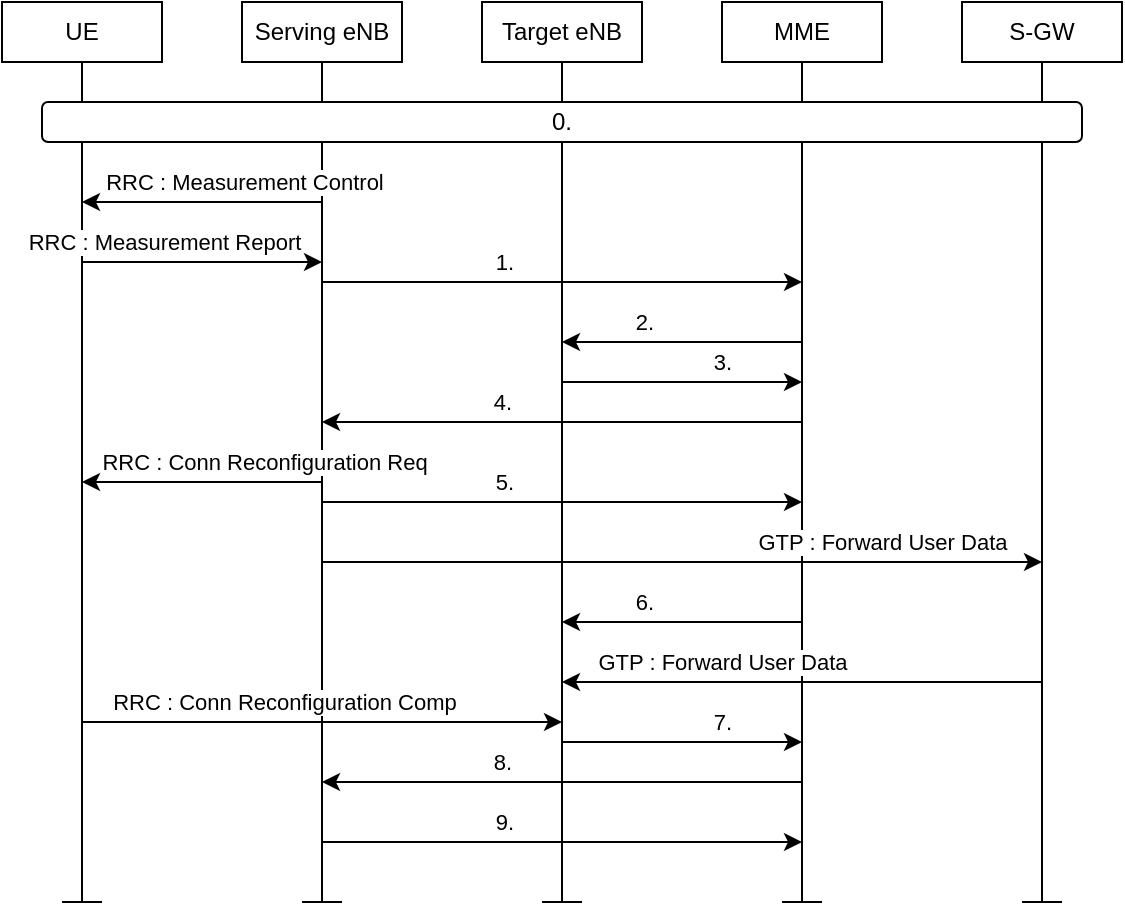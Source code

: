 <mxfile version="20.8.10" type="github">
  <diagram id="qI1SwtNDhEqQvzxFONNQ" name="Page-1">
    <mxGraphModel dx="1518" dy="694" grid="1" gridSize="10" guides="1" tooltips="1" connect="1" arrows="1" fold="1" page="1" pageScale="1" pageWidth="850" pageHeight="1100" math="0" shadow="0">
      <root>
        <mxCell id="0" />
        <mxCell id="1" parent="0" />
        <mxCell id="N7r6OoZIlO45Jlk_rMjN-1" value="" style="endArrow=none;html=1;rounded=0;" parent="1" edge="1">
          <mxGeometry width="50" height="50" relative="1" as="geometry">
            <mxPoint x="80" y="500" as="sourcePoint" />
            <mxPoint x="80" y="80" as="targetPoint" />
          </mxGeometry>
        </mxCell>
        <mxCell id="N7r6OoZIlO45Jlk_rMjN-2" value="" style="endArrow=none;html=1;rounded=0;" parent="1" edge="1">
          <mxGeometry width="50" height="50" relative="1" as="geometry">
            <mxPoint x="200" y="500" as="sourcePoint" />
            <mxPoint x="200" y="80" as="targetPoint" />
          </mxGeometry>
        </mxCell>
        <mxCell id="N7r6OoZIlO45Jlk_rMjN-3" value="" style="endArrow=none;html=1;rounded=0;" parent="1" target="N7r6OoZIlO45Jlk_rMjN-6" edge="1">
          <mxGeometry width="50" height="50" relative="1" as="geometry">
            <mxPoint x="560" y="500" as="sourcePoint" />
            <mxPoint x="560" y="80" as="targetPoint" />
          </mxGeometry>
        </mxCell>
        <mxCell id="N7r6OoZIlO45Jlk_rMjN-4" value="" style="endArrow=none;html=1;rounded=0;" parent="1" edge="1">
          <mxGeometry width="50" height="50" relative="1" as="geometry">
            <mxPoint x="440" y="500" as="sourcePoint" />
            <mxPoint x="440" y="80" as="targetPoint" />
          </mxGeometry>
        </mxCell>
        <mxCell id="N7r6OoZIlO45Jlk_rMjN-5" value="" style="endArrow=none;html=1;rounded=0;" parent="1" edge="1">
          <mxGeometry width="50" height="50" relative="1" as="geometry">
            <mxPoint x="320" y="500" as="sourcePoint" />
            <mxPoint x="320" y="80" as="targetPoint" />
          </mxGeometry>
        </mxCell>
        <mxCell id="N7r6OoZIlO45Jlk_rMjN-6" value="S-GW" style="rounded=0;whiteSpace=wrap;html=1;" parent="1" vertex="1">
          <mxGeometry x="520" y="50" width="80" height="30" as="geometry" />
        </mxCell>
        <mxCell id="N7r6OoZIlO45Jlk_rMjN-7" value="MME" style="rounded=0;whiteSpace=wrap;html=1;" parent="1" vertex="1">
          <mxGeometry x="400" y="50" width="80" height="30" as="geometry" />
        </mxCell>
        <mxCell id="N7r6OoZIlO45Jlk_rMjN-8" value="Target eNB" style="rounded=0;whiteSpace=wrap;html=1;" parent="1" vertex="1">
          <mxGeometry x="280" y="50" width="80" height="30" as="geometry" />
        </mxCell>
        <mxCell id="N7r6OoZIlO45Jlk_rMjN-9" value="Serving eNB" style="rounded=0;whiteSpace=wrap;html=1;" parent="1" vertex="1">
          <mxGeometry x="160" y="50" width="80" height="30" as="geometry" />
        </mxCell>
        <mxCell id="N7r6OoZIlO45Jlk_rMjN-10" value="UE" style="rounded=0;whiteSpace=wrap;html=1;" parent="1" vertex="1">
          <mxGeometry x="40" y="50" width="80" height="30" as="geometry" />
        </mxCell>
        <mxCell id="acflgrxS-pSdZ2QPLNCd-1" value="0." style="rounded=1;whiteSpace=wrap;html=1;" parent="1" vertex="1">
          <mxGeometry x="60" y="100" width="520" height="20" as="geometry" />
        </mxCell>
        <mxCell id="acflgrxS-pSdZ2QPLNCd-2" value="" style="endArrow=classic;html=1;rounded=0;" parent="1" edge="1">
          <mxGeometry width="50" height="50" relative="1" as="geometry">
            <mxPoint x="200" y="150" as="sourcePoint" />
            <mxPoint x="80" y="150" as="targetPoint" />
          </mxGeometry>
        </mxCell>
        <mxCell id="acflgrxS-pSdZ2QPLNCd-4" value="RRC : Measurement Control" style="edgeLabel;html=1;align=center;verticalAlign=middle;resizable=0;points=[];" parent="acflgrxS-pSdZ2QPLNCd-2" vertex="1" connectable="0">
          <mxGeometry x="0.343" y="-1" relative="1" as="geometry">
            <mxPoint x="41" y="-9" as="offset" />
          </mxGeometry>
        </mxCell>
        <mxCell id="acflgrxS-pSdZ2QPLNCd-5" value="" style="endArrow=classic;html=1;rounded=0;" parent="1" edge="1">
          <mxGeometry width="50" height="50" relative="1" as="geometry">
            <mxPoint x="80" y="180" as="sourcePoint" />
            <mxPoint x="200" y="180" as="targetPoint" />
          </mxGeometry>
        </mxCell>
        <mxCell id="acflgrxS-pSdZ2QPLNCd-6" value="RRC : Measurement Report" style="edgeLabel;html=1;align=center;verticalAlign=middle;resizable=0;points=[];" parent="acflgrxS-pSdZ2QPLNCd-5" vertex="1" connectable="0">
          <mxGeometry x="0.362" y="-1" relative="1" as="geometry">
            <mxPoint x="-41" y="-11" as="offset" />
          </mxGeometry>
        </mxCell>
        <mxCell id="acflgrxS-pSdZ2QPLNCd-8" value="" style="endArrow=classic;html=1;rounded=0;" parent="1" edge="1">
          <mxGeometry width="50" height="50" relative="1" as="geometry">
            <mxPoint x="200" y="190" as="sourcePoint" />
            <mxPoint x="440" y="190" as="targetPoint" />
          </mxGeometry>
        </mxCell>
        <mxCell id="acflgrxS-pSdZ2QPLNCd-9" value="1." style="edgeLabel;html=1;align=center;verticalAlign=middle;resizable=0;points=[];" parent="acflgrxS-pSdZ2QPLNCd-8" vertex="1" connectable="0">
          <mxGeometry x="0.362" y="-1" relative="1" as="geometry">
            <mxPoint x="-73" y="-11" as="offset" />
          </mxGeometry>
        </mxCell>
        <mxCell id="acflgrxS-pSdZ2QPLNCd-10" value="" style="endArrow=classic;html=1;rounded=0;" parent="1" edge="1">
          <mxGeometry width="50" height="50" relative="1" as="geometry">
            <mxPoint x="440" y="220" as="sourcePoint" />
            <mxPoint x="320" y="220" as="targetPoint" />
          </mxGeometry>
        </mxCell>
        <mxCell id="acflgrxS-pSdZ2QPLNCd-11" value="2." style="edgeLabel;html=1;align=center;verticalAlign=middle;resizable=0;points=[];" parent="acflgrxS-pSdZ2QPLNCd-10" vertex="1" connectable="0">
          <mxGeometry x="0.343" y="-1" relative="1" as="geometry">
            <mxPoint x="1" y="-9" as="offset" />
          </mxGeometry>
        </mxCell>
        <mxCell id="acflgrxS-pSdZ2QPLNCd-13" value="" style="endArrow=classic;html=1;rounded=0;" parent="1" edge="1">
          <mxGeometry width="50" height="50" relative="1" as="geometry">
            <mxPoint x="440" y="260" as="sourcePoint" />
            <mxPoint x="200" y="260" as="targetPoint" />
          </mxGeometry>
        </mxCell>
        <mxCell id="acflgrxS-pSdZ2QPLNCd-14" value="4." style="edgeLabel;html=1;align=center;verticalAlign=middle;resizable=0;points=[];" parent="acflgrxS-pSdZ2QPLNCd-13" vertex="1" connectable="0">
          <mxGeometry x="0.343" y="-1" relative="1" as="geometry">
            <mxPoint x="11" y="-9" as="offset" />
          </mxGeometry>
        </mxCell>
        <mxCell id="acflgrxS-pSdZ2QPLNCd-15" value="" style="endArrow=none;html=1;rounded=0;" parent="1" edge="1">
          <mxGeometry width="50" height="50" relative="1" as="geometry">
            <mxPoint x="70" y="500" as="sourcePoint" />
            <mxPoint x="90" y="500" as="targetPoint" />
          </mxGeometry>
        </mxCell>
        <mxCell id="acflgrxS-pSdZ2QPLNCd-16" value="" style="endArrow=none;html=1;rounded=0;" parent="1" edge="1">
          <mxGeometry width="50" height="50" relative="1" as="geometry">
            <mxPoint x="190" y="500" as="sourcePoint" />
            <mxPoint x="210" y="500" as="targetPoint" />
          </mxGeometry>
        </mxCell>
        <mxCell id="acflgrxS-pSdZ2QPLNCd-17" value="" style="endArrow=none;html=1;rounded=0;" parent="1" edge="1">
          <mxGeometry width="50" height="50" relative="1" as="geometry">
            <mxPoint x="310" y="500" as="sourcePoint" />
            <mxPoint x="330" y="500" as="targetPoint" />
          </mxGeometry>
        </mxCell>
        <mxCell id="acflgrxS-pSdZ2QPLNCd-18" value="" style="endArrow=none;html=1;rounded=0;" parent="1" edge="1">
          <mxGeometry width="50" height="50" relative="1" as="geometry">
            <mxPoint x="430" y="500" as="sourcePoint" />
            <mxPoint x="450" y="500" as="targetPoint" />
          </mxGeometry>
        </mxCell>
        <mxCell id="acflgrxS-pSdZ2QPLNCd-19" value="" style="endArrow=none;html=1;rounded=0;" parent="1" edge="1">
          <mxGeometry width="50" height="50" relative="1" as="geometry">
            <mxPoint x="550" y="500" as="sourcePoint" />
            <mxPoint x="570" y="500" as="targetPoint" />
          </mxGeometry>
        </mxCell>
        <mxCell id="W25mie33cyMwXE6nVSiB-1" value="" style="endArrow=classic;html=1;rounded=0;" edge="1" parent="1">
          <mxGeometry width="50" height="50" relative="1" as="geometry">
            <mxPoint x="320" y="240" as="sourcePoint" />
            <mxPoint x="440" y="240" as="targetPoint" />
          </mxGeometry>
        </mxCell>
        <mxCell id="W25mie33cyMwXE6nVSiB-2" value="3." style="edgeLabel;html=1;align=center;verticalAlign=middle;resizable=0;points=[];" vertex="1" connectable="0" parent="W25mie33cyMwXE6nVSiB-1">
          <mxGeometry x="0.362" y="-1" relative="1" as="geometry">
            <mxPoint x="-2" y="-11" as="offset" />
          </mxGeometry>
        </mxCell>
        <mxCell id="W25mie33cyMwXE6nVSiB-3" value="" style="endArrow=classic;html=1;rounded=0;" edge="1" parent="1">
          <mxGeometry width="50" height="50" relative="1" as="geometry">
            <mxPoint x="200" y="290" as="sourcePoint" />
            <mxPoint x="80" y="290" as="targetPoint" />
          </mxGeometry>
        </mxCell>
        <mxCell id="W25mie33cyMwXE6nVSiB-4" value="RRC : Conn Reconfiguration Req" style="edgeLabel;html=1;align=center;verticalAlign=middle;resizable=0;points=[];" vertex="1" connectable="0" parent="W25mie33cyMwXE6nVSiB-3">
          <mxGeometry x="0.343" y="-1" relative="1" as="geometry">
            <mxPoint x="51" y="-9" as="offset" />
          </mxGeometry>
        </mxCell>
        <mxCell id="W25mie33cyMwXE6nVSiB-5" value="" style="endArrow=classic;html=1;rounded=0;" edge="1" parent="1">
          <mxGeometry width="50" height="50" relative="1" as="geometry">
            <mxPoint x="200" y="330" as="sourcePoint" />
            <mxPoint x="560" y="330" as="targetPoint" />
          </mxGeometry>
        </mxCell>
        <mxCell id="W25mie33cyMwXE6nVSiB-6" value="GTP : Forward User Data" style="edgeLabel;html=1;align=center;verticalAlign=middle;resizable=0;points=[];" vertex="1" connectable="0" parent="W25mie33cyMwXE6nVSiB-5">
          <mxGeometry x="0.362" y="-1" relative="1" as="geometry">
            <mxPoint x="35" y="-11" as="offset" />
          </mxGeometry>
        </mxCell>
        <mxCell id="W25mie33cyMwXE6nVSiB-7" value="" style="endArrow=classic;html=1;rounded=0;" edge="1" parent="1">
          <mxGeometry width="50" height="50" relative="1" as="geometry">
            <mxPoint x="440" y="360" as="sourcePoint" />
            <mxPoint x="320" y="360" as="targetPoint" />
          </mxGeometry>
        </mxCell>
        <mxCell id="W25mie33cyMwXE6nVSiB-8" value="6." style="edgeLabel;html=1;align=center;verticalAlign=middle;resizable=0;points=[];" vertex="1" connectable="0" parent="W25mie33cyMwXE6nVSiB-7">
          <mxGeometry x="0.343" y="-1" relative="1" as="geometry">
            <mxPoint x="1" y="-9" as="offset" />
          </mxGeometry>
        </mxCell>
        <mxCell id="W25mie33cyMwXE6nVSiB-9" value="" style="endArrow=classic;html=1;rounded=0;" edge="1" parent="1">
          <mxGeometry width="50" height="50" relative="1" as="geometry">
            <mxPoint x="320" y="420" as="sourcePoint" />
            <mxPoint x="440" y="420" as="targetPoint" />
          </mxGeometry>
        </mxCell>
        <mxCell id="W25mie33cyMwXE6nVSiB-10" value="7." style="edgeLabel;html=1;align=center;verticalAlign=middle;resizable=0;points=[];" vertex="1" connectable="0" parent="W25mie33cyMwXE6nVSiB-9">
          <mxGeometry x="0.362" y="-1" relative="1" as="geometry">
            <mxPoint x="-2" y="-11" as="offset" />
          </mxGeometry>
        </mxCell>
        <mxCell id="W25mie33cyMwXE6nVSiB-11" value="" style="endArrow=classic;html=1;rounded=0;" edge="1" parent="1">
          <mxGeometry width="50" height="50" relative="1" as="geometry">
            <mxPoint x="440" y="440" as="sourcePoint" />
            <mxPoint x="200" y="440" as="targetPoint" />
          </mxGeometry>
        </mxCell>
        <mxCell id="W25mie33cyMwXE6nVSiB-12" value="8." style="edgeLabel;html=1;align=center;verticalAlign=middle;resizable=0;points=[];" vertex="1" connectable="0" parent="W25mie33cyMwXE6nVSiB-11">
          <mxGeometry x="0.343" y="-1" relative="1" as="geometry">
            <mxPoint x="11" y="-9" as="offset" />
          </mxGeometry>
        </mxCell>
        <mxCell id="W25mie33cyMwXE6nVSiB-13" value="" style="endArrow=classic;html=1;rounded=0;" edge="1" parent="1">
          <mxGeometry width="50" height="50" relative="1" as="geometry">
            <mxPoint x="200" y="470" as="sourcePoint" />
            <mxPoint x="440" y="470" as="targetPoint" />
          </mxGeometry>
        </mxCell>
        <mxCell id="W25mie33cyMwXE6nVSiB-14" value="9." style="edgeLabel;html=1;align=center;verticalAlign=middle;resizable=0;points=[];" vertex="1" connectable="0" parent="W25mie33cyMwXE6nVSiB-13">
          <mxGeometry x="0.362" y="-1" relative="1" as="geometry">
            <mxPoint x="-73" y="-11" as="offset" />
          </mxGeometry>
        </mxCell>
        <mxCell id="W25mie33cyMwXE6nVSiB-15" value="" style="endArrow=classic;html=1;rounded=0;" edge="1" parent="1">
          <mxGeometry width="50" height="50" relative="1" as="geometry">
            <mxPoint x="200" y="300.0" as="sourcePoint" />
            <mxPoint x="440" y="300.0" as="targetPoint" />
          </mxGeometry>
        </mxCell>
        <mxCell id="W25mie33cyMwXE6nVSiB-16" value="5." style="edgeLabel;html=1;align=center;verticalAlign=middle;resizable=0;points=[];" vertex="1" connectable="0" parent="W25mie33cyMwXE6nVSiB-15">
          <mxGeometry x="0.362" y="-1" relative="1" as="geometry">
            <mxPoint x="-73" y="-11" as="offset" />
          </mxGeometry>
        </mxCell>
        <mxCell id="W25mie33cyMwXE6nVSiB-17" value="" style="endArrow=classic;html=1;rounded=0;" edge="1" parent="1">
          <mxGeometry width="50" height="50" relative="1" as="geometry">
            <mxPoint x="560" y="390.0" as="sourcePoint" />
            <mxPoint x="320" y="390.0" as="targetPoint" />
          </mxGeometry>
        </mxCell>
        <mxCell id="W25mie33cyMwXE6nVSiB-18" value="GTP : Forward User Data" style="edgeLabel;html=1;align=center;verticalAlign=middle;resizable=0;points=[];" vertex="1" connectable="0" parent="W25mie33cyMwXE6nVSiB-17">
          <mxGeometry x="0.343" y="-1" relative="1" as="geometry">
            <mxPoint x="1" y="-9" as="offset" />
          </mxGeometry>
        </mxCell>
        <mxCell id="W25mie33cyMwXE6nVSiB-19" value="" style="endArrow=classic;html=1;rounded=0;" edge="1" parent="1">
          <mxGeometry width="50" height="50" relative="1" as="geometry">
            <mxPoint x="80" y="410" as="sourcePoint" />
            <mxPoint x="320" y="410" as="targetPoint" />
          </mxGeometry>
        </mxCell>
        <mxCell id="W25mie33cyMwXE6nVSiB-20" value="RRC : Conn Reconfiguration Comp" style="edgeLabel;html=1;align=center;verticalAlign=middle;resizable=0;points=[];" vertex="1" connectable="0" parent="W25mie33cyMwXE6nVSiB-19">
          <mxGeometry x="0.362" y="-1" relative="1" as="geometry">
            <mxPoint x="-63" y="-11" as="offset" />
          </mxGeometry>
        </mxCell>
      </root>
    </mxGraphModel>
  </diagram>
</mxfile>
